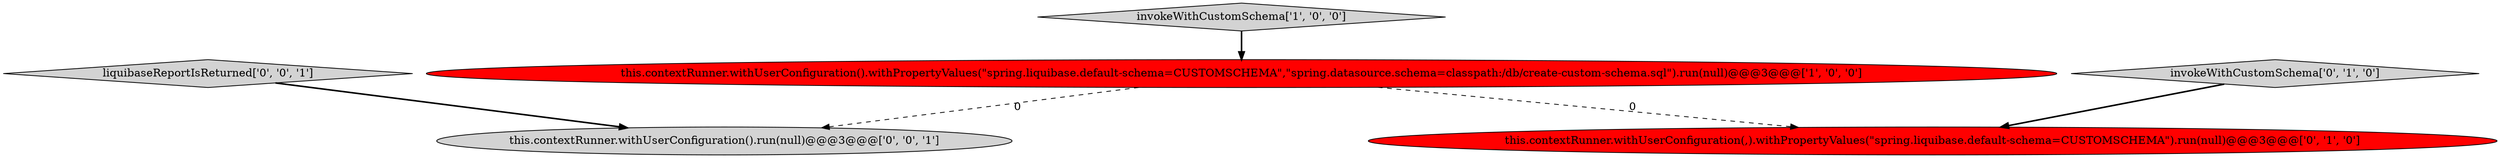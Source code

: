 digraph {
1 [style = filled, label = "invokeWithCustomSchema['1', '0', '0']", fillcolor = lightgray, shape = diamond image = "AAA0AAABBB1BBB"];
4 [style = filled, label = "liquibaseReportIsReturned['0', '0', '1']", fillcolor = lightgray, shape = diamond image = "AAA0AAABBB3BBB"];
5 [style = filled, label = "this.contextRunner.withUserConfiguration().run(null)@@@3@@@['0', '0', '1']", fillcolor = lightgray, shape = ellipse image = "AAA0AAABBB3BBB"];
3 [style = filled, label = "this.contextRunner.withUserConfiguration(,).withPropertyValues(\"spring.liquibase.default-schema=CUSTOMSCHEMA\").run(null)@@@3@@@['0', '1', '0']", fillcolor = red, shape = ellipse image = "AAA1AAABBB2BBB"];
2 [style = filled, label = "invokeWithCustomSchema['0', '1', '0']", fillcolor = lightgray, shape = diamond image = "AAA0AAABBB2BBB"];
0 [style = filled, label = "this.contextRunner.withUserConfiguration().withPropertyValues(\"spring.liquibase.default-schema=CUSTOMSCHEMA\",\"spring.datasource.schema=classpath:/db/create-custom-schema.sql\").run(null)@@@3@@@['1', '0', '0']", fillcolor = red, shape = ellipse image = "AAA1AAABBB1BBB"];
0->3 [style = dashed, label="0"];
1->0 [style = bold, label=""];
0->5 [style = dashed, label="0"];
4->5 [style = bold, label=""];
2->3 [style = bold, label=""];
}
